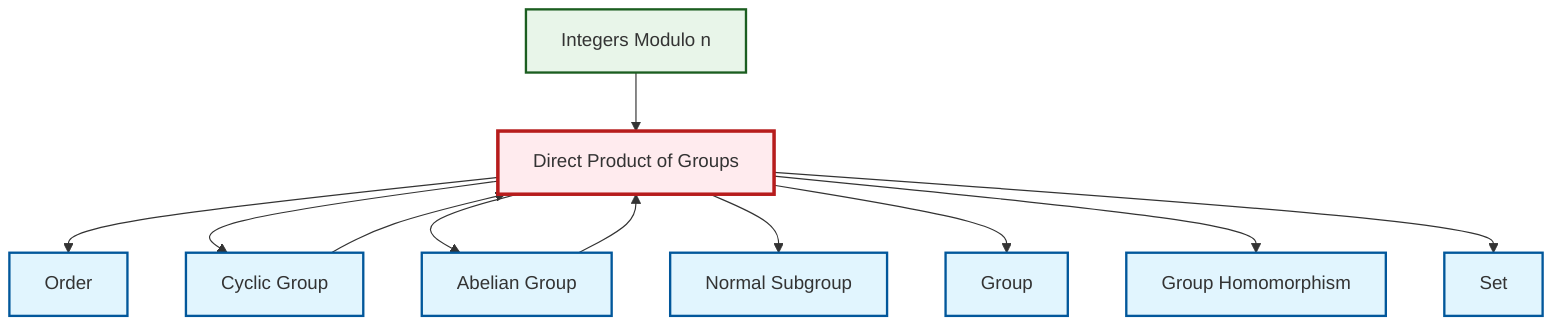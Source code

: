 graph TD
    classDef definition fill:#e1f5fe,stroke:#01579b,stroke-width:2px
    classDef theorem fill:#f3e5f5,stroke:#4a148c,stroke-width:2px
    classDef axiom fill:#fff3e0,stroke:#e65100,stroke-width:2px
    classDef example fill:#e8f5e9,stroke:#1b5e20,stroke-width:2px
    classDef current fill:#ffebee,stroke:#b71c1c,stroke-width:3px
    ex-quotient-integers-mod-n["Integers Modulo n"]:::example
    def-cyclic-group["Cyclic Group"]:::definition
    def-set["Set"]:::definition
    def-order["Order"]:::definition
    def-abelian-group["Abelian Group"]:::definition
    def-homomorphism["Group Homomorphism"]:::definition
    def-normal-subgroup["Normal Subgroup"]:::definition
    def-direct-product["Direct Product of Groups"]:::definition
    def-group["Group"]:::definition
    def-direct-product --> def-order
    def-direct-product --> def-cyclic-group
    def-abelian-group --> def-direct-product
    def-direct-product --> def-abelian-group
    def-direct-product --> def-normal-subgroup
    ex-quotient-integers-mod-n --> def-direct-product
    def-cyclic-group --> def-direct-product
    def-direct-product --> def-group
    def-direct-product --> def-homomorphism
    def-direct-product --> def-set
    class def-direct-product current